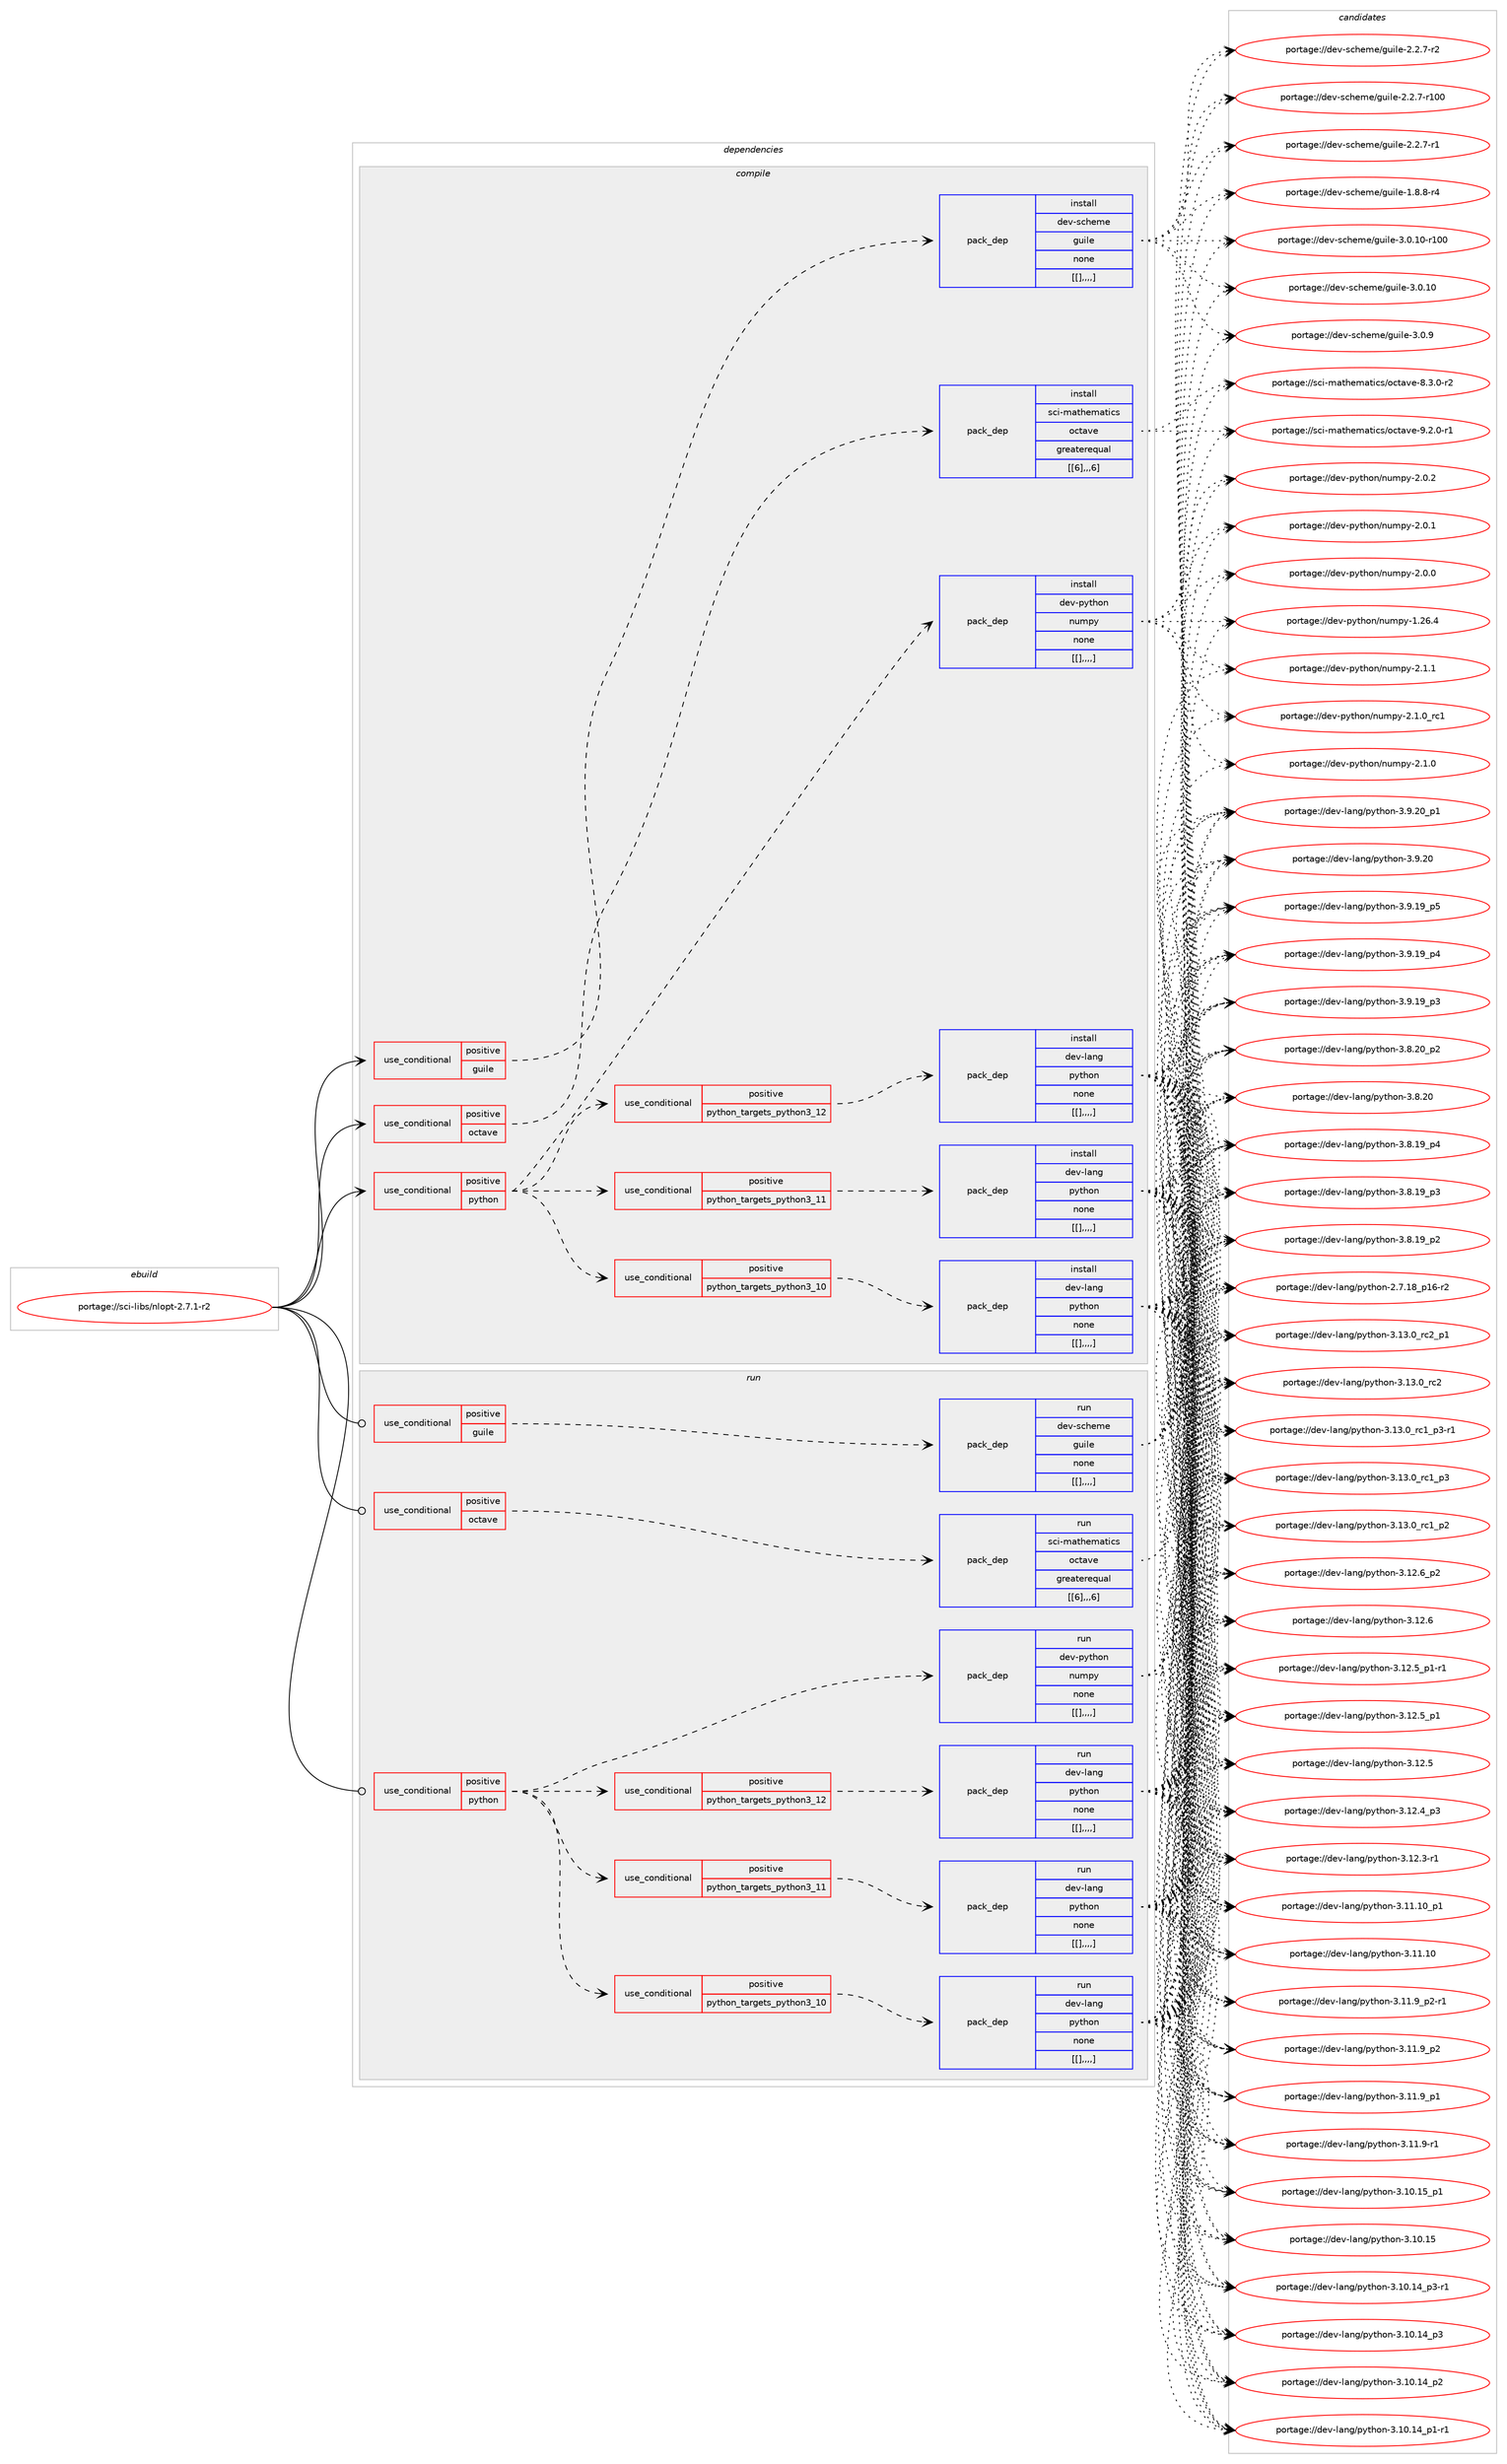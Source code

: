 digraph prolog {

# *************
# Graph options
# *************

newrank=true;
concentrate=true;
compound=true;
graph [rankdir=LR,fontname=Helvetica,fontsize=10,ranksep=1.5];#, ranksep=2.5, nodesep=0.2];
edge  [arrowhead=vee];
node  [fontname=Helvetica,fontsize=10];

# **********
# The ebuild
# **********

subgraph cluster_leftcol {
color=gray;
label=<<i>ebuild</i>>;
id [label="portage://sci-libs/nlopt-2.7.1-r2", color=red, width=4, href="../sci-libs/nlopt-2.7.1-r2.svg"];
}

# ****************
# The dependencies
# ****************

subgraph cluster_midcol {
color=gray;
label=<<i>dependencies</i>>;
subgraph cluster_compile {
fillcolor="#eeeeee";
style=filled;
label=<<i>compile</i>>;
subgraph cond110637 {
dependency413848 [label=<<TABLE BORDER="0" CELLBORDER="1" CELLSPACING="0" CELLPADDING="4"><TR><TD ROWSPAN="3" CELLPADDING="10">use_conditional</TD></TR><TR><TD>positive</TD></TR><TR><TD>guile</TD></TR></TABLE>>, shape=none, color=red];
subgraph pack300318 {
dependency413849 [label=<<TABLE BORDER="0" CELLBORDER="1" CELLSPACING="0" CELLPADDING="4" WIDTH="220"><TR><TD ROWSPAN="6" CELLPADDING="30">pack_dep</TD></TR><TR><TD WIDTH="110">install</TD></TR><TR><TD>dev-scheme</TD></TR><TR><TD>guile</TD></TR><TR><TD>none</TD></TR><TR><TD>[[],,,,]</TD></TR></TABLE>>, shape=none, color=blue];
}
dependency413848:e -> dependency413849:w [weight=20,style="dashed",arrowhead="vee"];
}
id:e -> dependency413848:w [weight=20,style="solid",arrowhead="vee"];
subgraph cond110638 {
dependency413850 [label=<<TABLE BORDER="0" CELLBORDER="1" CELLSPACING="0" CELLPADDING="4"><TR><TD ROWSPAN="3" CELLPADDING="10">use_conditional</TD></TR><TR><TD>positive</TD></TR><TR><TD>octave</TD></TR></TABLE>>, shape=none, color=red];
subgraph pack300319 {
dependency413851 [label=<<TABLE BORDER="0" CELLBORDER="1" CELLSPACING="0" CELLPADDING="4" WIDTH="220"><TR><TD ROWSPAN="6" CELLPADDING="30">pack_dep</TD></TR><TR><TD WIDTH="110">install</TD></TR><TR><TD>sci-mathematics</TD></TR><TR><TD>octave</TD></TR><TR><TD>greaterequal</TD></TR><TR><TD>[[6],,,6]</TD></TR></TABLE>>, shape=none, color=blue];
}
dependency413850:e -> dependency413851:w [weight=20,style="dashed",arrowhead="vee"];
}
id:e -> dependency413850:w [weight=20,style="solid",arrowhead="vee"];
subgraph cond110639 {
dependency413852 [label=<<TABLE BORDER="0" CELLBORDER="1" CELLSPACING="0" CELLPADDING="4"><TR><TD ROWSPAN="3" CELLPADDING="10">use_conditional</TD></TR><TR><TD>positive</TD></TR><TR><TD>python</TD></TR></TABLE>>, shape=none, color=red];
subgraph cond110640 {
dependency413853 [label=<<TABLE BORDER="0" CELLBORDER="1" CELLSPACING="0" CELLPADDING="4"><TR><TD ROWSPAN="3" CELLPADDING="10">use_conditional</TD></TR><TR><TD>positive</TD></TR><TR><TD>python_targets_python3_10</TD></TR></TABLE>>, shape=none, color=red];
subgraph pack300320 {
dependency413854 [label=<<TABLE BORDER="0" CELLBORDER="1" CELLSPACING="0" CELLPADDING="4" WIDTH="220"><TR><TD ROWSPAN="6" CELLPADDING="30">pack_dep</TD></TR><TR><TD WIDTH="110">install</TD></TR><TR><TD>dev-lang</TD></TR><TR><TD>python</TD></TR><TR><TD>none</TD></TR><TR><TD>[[],,,,]</TD></TR></TABLE>>, shape=none, color=blue];
}
dependency413853:e -> dependency413854:w [weight=20,style="dashed",arrowhead="vee"];
}
dependency413852:e -> dependency413853:w [weight=20,style="dashed",arrowhead="vee"];
subgraph cond110641 {
dependency413855 [label=<<TABLE BORDER="0" CELLBORDER="1" CELLSPACING="0" CELLPADDING="4"><TR><TD ROWSPAN="3" CELLPADDING="10">use_conditional</TD></TR><TR><TD>positive</TD></TR><TR><TD>python_targets_python3_11</TD></TR></TABLE>>, shape=none, color=red];
subgraph pack300321 {
dependency413856 [label=<<TABLE BORDER="0" CELLBORDER="1" CELLSPACING="0" CELLPADDING="4" WIDTH="220"><TR><TD ROWSPAN="6" CELLPADDING="30">pack_dep</TD></TR><TR><TD WIDTH="110">install</TD></TR><TR><TD>dev-lang</TD></TR><TR><TD>python</TD></TR><TR><TD>none</TD></TR><TR><TD>[[],,,,]</TD></TR></TABLE>>, shape=none, color=blue];
}
dependency413855:e -> dependency413856:w [weight=20,style="dashed",arrowhead="vee"];
}
dependency413852:e -> dependency413855:w [weight=20,style="dashed",arrowhead="vee"];
subgraph cond110642 {
dependency413857 [label=<<TABLE BORDER="0" CELLBORDER="1" CELLSPACING="0" CELLPADDING="4"><TR><TD ROWSPAN="3" CELLPADDING="10">use_conditional</TD></TR><TR><TD>positive</TD></TR><TR><TD>python_targets_python3_12</TD></TR></TABLE>>, shape=none, color=red];
subgraph pack300322 {
dependency413858 [label=<<TABLE BORDER="0" CELLBORDER="1" CELLSPACING="0" CELLPADDING="4" WIDTH="220"><TR><TD ROWSPAN="6" CELLPADDING="30">pack_dep</TD></TR><TR><TD WIDTH="110">install</TD></TR><TR><TD>dev-lang</TD></TR><TR><TD>python</TD></TR><TR><TD>none</TD></TR><TR><TD>[[],,,,]</TD></TR></TABLE>>, shape=none, color=blue];
}
dependency413857:e -> dependency413858:w [weight=20,style="dashed",arrowhead="vee"];
}
dependency413852:e -> dependency413857:w [weight=20,style="dashed",arrowhead="vee"];
subgraph pack300323 {
dependency413859 [label=<<TABLE BORDER="0" CELLBORDER="1" CELLSPACING="0" CELLPADDING="4" WIDTH="220"><TR><TD ROWSPAN="6" CELLPADDING="30">pack_dep</TD></TR><TR><TD WIDTH="110">install</TD></TR><TR><TD>dev-python</TD></TR><TR><TD>numpy</TD></TR><TR><TD>none</TD></TR><TR><TD>[[],,,,]</TD></TR></TABLE>>, shape=none, color=blue];
}
dependency413852:e -> dependency413859:w [weight=20,style="dashed",arrowhead="vee"];
}
id:e -> dependency413852:w [weight=20,style="solid",arrowhead="vee"];
}
subgraph cluster_compileandrun {
fillcolor="#eeeeee";
style=filled;
label=<<i>compile and run</i>>;
}
subgraph cluster_run {
fillcolor="#eeeeee";
style=filled;
label=<<i>run</i>>;
subgraph cond110643 {
dependency413860 [label=<<TABLE BORDER="0" CELLBORDER="1" CELLSPACING="0" CELLPADDING="4"><TR><TD ROWSPAN="3" CELLPADDING="10">use_conditional</TD></TR><TR><TD>positive</TD></TR><TR><TD>guile</TD></TR></TABLE>>, shape=none, color=red];
subgraph pack300324 {
dependency413861 [label=<<TABLE BORDER="0" CELLBORDER="1" CELLSPACING="0" CELLPADDING="4" WIDTH="220"><TR><TD ROWSPAN="6" CELLPADDING="30">pack_dep</TD></TR><TR><TD WIDTH="110">run</TD></TR><TR><TD>dev-scheme</TD></TR><TR><TD>guile</TD></TR><TR><TD>none</TD></TR><TR><TD>[[],,,,]</TD></TR></TABLE>>, shape=none, color=blue];
}
dependency413860:e -> dependency413861:w [weight=20,style="dashed",arrowhead="vee"];
}
id:e -> dependency413860:w [weight=20,style="solid",arrowhead="odot"];
subgraph cond110644 {
dependency413862 [label=<<TABLE BORDER="0" CELLBORDER="1" CELLSPACING="0" CELLPADDING="4"><TR><TD ROWSPAN="3" CELLPADDING="10">use_conditional</TD></TR><TR><TD>positive</TD></TR><TR><TD>octave</TD></TR></TABLE>>, shape=none, color=red];
subgraph pack300325 {
dependency413863 [label=<<TABLE BORDER="0" CELLBORDER="1" CELLSPACING="0" CELLPADDING="4" WIDTH="220"><TR><TD ROWSPAN="6" CELLPADDING="30">pack_dep</TD></TR><TR><TD WIDTH="110">run</TD></TR><TR><TD>sci-mathematics</TD></TR><TR><TD>octave</TD></TR><TR><TD>greaterequal</TD></TR><TR><TD>[[6],,,6]</TD></TR></TABLE>>, shape=none, color=blue];
}
dependency413862:e -> dependency413863:w [weight=20,style="dashed",arrowhead="vee"];
}
id:e -> dependency413862:w [weight=20,style="solid",arrowhead="odot"];
subgraph cond110645 {
dependency413864 [label=<<TABLE BORDER="0" CELLBORDER="1" CELLSPACING="0" CELLPADDING="4"><TR><TD ROWSPAN="3" CELLPADDING="10">use_conditional</TD></TR><TR><TD>positive</TD></TR><TR><TD>python</TD></TR></TABLE>>, shape=none, color=red];
subgraph cond110646 {
dependency413865 [label=<<TABLE BORDER="0" CELLBORDER="1" CELLSPACING="0" CELLPADDING="4"><TR><TD ROWSPAN="3" CELLPADDING="10">use_conditional</TD></TR><TR><TD>positive</TD></TR><TR><TD>python_targets_python3_10</TD></TR></TABLE>>, shape=none, color=red];
subgraph pack300326 {
dependency413866 [label=<<TABLE BORDER="0" CELLBORDER="1" CELLSPACING="0" CELLPADDING="4" WIDTH="220"><TR><TD ROWSPAN="6" CELLPADDING="30">pack_dep</TD></TR><TR><TD WIDTH="110">run</TD></TR><TR><TD>dev-lang</TD></TR><TR><TD>python</TD></TR><TR><TD>none</TD></TR><TR><TD>[[],,,,]</TD></TR></TABLE>>, shape=none, color=blue];
}
dependency413865:e -> dependency413866:w [weight=20,style="dashed",arrowhead="vee"];
}
dependency413864:e -> dependency413865:w [weight=20,style="dashed",arrowhead="vee"];
subgraph cond110647 {
dependency413867 [label=<<TABLE BORDER="0" CELLBORDER="1" CELLSPACING="0" CELLPADDING="4"><TR><TD ROWSPAN="3" CELLPADDING="10">use_conditional</TD></TR><TR><TD>positive</TD></TR><TR><TD>python_targets_python3_11</TD></TR></TABLE>>, shape=none, color=red];
subgraph pack300327 {
dependency413868 [label=<<TABLE BORDER="0" CELLBORDER="1" CELLSPACING="0" CELLPADDING="4" WIDTH="220"><TR><TD ROWSPAN="6" CELLPADDING="30">pack_dep</TD></TR><TR><TD WIDTH="110">run</TD></TR><TR><TD>dev-lang</TD></TR><TR><TD>python</TD></TR><TR><TD>none</TD></TR><TR><TD>[[],,,,]</TD></TR></TABLE>>, shape=none, color=blue];
}
dependency413867:e -> dependency413868:w [weight=20,style="dashed",arrowhead="vee"];
}
dependency413864:e -> dependency413867:w [weight=20,style="dashed",arrowhead="vee"];
subgraph cond110648 {
dependency413869 [label=<<TABLE BORDER="0" CELLBORDER="1" CELLSPACING="0" CELLPADDING="4"><TR><TD ROWSPAN="3" CELLPADDING="10">use_conditional</TD></TR><TR><TD>positive</TD></TR><TR><TD>python_targets_python3_12</TD></TR></TABLE>>, shape=none, color=red];
subgraph pack300328 {
dependency413870 [label=<<TABLE BORDER="0" CELLBORDER="1" CELLSPACING="0" CELLPADDING="4" WIDTH="220"><TR><TD ROWSPAN="6" CELLPADDING="30">pack_dep</TD></TR><TR><TD WIDTH="110">run</TD></TR><TR><TD>dev-lang</TD></TR><TR><TD>python</TD></TR><TR><TD>none</TD></TR><TR><TD>[[],,,,]</TD></TR></TABLE>>, shape=none, color=blue];
}
dependency413869:e -> dependency413870:w [weight=20,style="dashed",arrowhead="vee"];
}
dependency413864:e -> dependency413869:w [weight=20,style="dashed",arrowhead="vee"];
subgraph pack300329 {
dependency413871 [label=<<TABLE BORDER="0" CELLBORDER="1" CELLSPACING="0" CELLPADDING="4" WIDTH="220"><TR><TD ROWSPAN="6" CELLPADDING="30">pack_dep</TD></TR><TR><TD WIDTH="110">run</TD></TR><TR><TD>dev-python</TD></TR><TR><TD>numpy</TD></TR><TR><TD>none</TD></TR><TR><TD>[[],,,,]</TD></TR></TABLE>>, shape=none, color=blue];
}
dependency413864:e -> dependency413871:w [weight=20,style="dashed",arrowhead="vee"];
}
id:e -> dependency413864:w [weight=20,style="solid",arrowhead="odot"];
}
}

# **************
# The candidates
# **************

subgraph cluster_choices {
rank=same;
color=gray;
label=<<i>candidates</i>>;

subgraph choice300318 {
color=black;
nodesep=1;
choice1001011184511599104101109101471031171051081014551464846494845114494848 [label="portage://dev-scheme/guile-3.0.10-r100", color=red, width=4,href="../dev-scheme/guile-3.0.10-r100.svg"];
choice10010111845115991041011091014710311710510810145514648464948 [label="portage://dev-scheme/guile-3.0.10", color=red, width=4,href="../dev-scheme/guile-3.0.10.svg"];
choice100101118451159910410110910147103117105108101455146484657 [label="portage://dev-scheme/guile-3.0.9", color=red, width=4,href="../dev-scheme/guile-3.0.9.svg"];
choice1001011184511599104101109101471031171051081014550465046554511450 [label="portage://dev-scheme/guile-2.2.7-r2", color=red, width=4,href="../dev-scheme/guile-2.2.7-r2.svg"];
choice10010111845115991041011091014710311710510810145504650465545114494848 [label="portage://dev-scheme/guile-2.2.7-r100", color=red, width=4,href="../dev-scheme/guile-2.2.7-r100.svg"];
choice1001011184511599104101109101471031171051081014550465046554511449 [label="portage://dev-scheme/guile-2.2.7-r1", color=red, width=4,href="../dev-scheme/guile-2.2.7-r1.svg"];
choice1001011184511599104101109101471031171051081014549465646564511452 [label="portage://dev-scheme/guile-1.8.8-r4", color=red, width=4,href="../dev-scheme/guile-1.8.8-r4.svg"];
dependency413849:e -> choice1001011184511599104101109101471031171051081014551464846494845114494848:w [style=dotted,weight="100"];
dependency413849:e -> choice10010111845115991041011091014710311710510810145514648464948:w [style=dotted,weight="100"];
dependency413849:e -> choice100101118451159910410110910147103117105108101455146484657:w [style=dotted,weight="100"];
dependency413849:e -> choice1001011184511599104101109101471031171051081014550465046554511450:w [style=dotted,weight="100"];
dependency413849:e -> choice10010111845115991041011091014710311710510810145504650465545114494848:w [style=dotted,weight="100"];
dependency413849:e -> choice1001011184511599104101109101471031171051081014550465046554511449:w [style=dotted,weight="100"];
dependency413849:e -> choice1001011184511599104101109101471031171051081014549465646564511452:w [style=dotted,weight="100"];
}
subgraph choice300319 {
color=black;
nodesep=1;
choice11599105451099711610410110997116105991154711199116971181014557465046484511449 [label="portage://sci-mathematics/octave-9.2.0-r1", color=red, width=4,href="../sci-mathematics/octave-9.2.0-r1.svg"];
choice11599105451099711610410110997116105991154711199116971181014556465146484511450 [label="portage://sci-mathematics/octave-8.3.0-r2", color=red, width=4,href="../sci-mathematics/octave-8.3.0-r2.svg"];
dependency413851:e -> choice11599105451099711610410110997116105991154711199116971181014557465046484511449:w [style=dotted,weight="100"];
dependency413851:e -> choice11599105451099711610410110997116105991154711199116971181014556465146484511450:w [style=dotted,weight="100"];
}
subgraph choice300320 {
color=black;
nodesep=1;
choice100101118451089711010347112121116104111110455146495146489511499509511249 [label="portage://dev-lang/python-3.13.0_rc2_p1", color=red, width=4,href="../dev-lang/python-3.13.0_rc2_p1.svg"];
choice10010111845108971101034711212111610411111045514649514648951149950 [label="portage://dev-lang/python-3.13.0_rc2", color=red, width=4,href="../dev-lang/python-3.13.0_rc2.svg"];
choice1001011184510897110103471121211161041111104551464951464895114994995112514511449 [label="portage://dev-lang/python-3.13.0_rc1_p3-r1", color=red, width=4,href="../dev-lang/python-3.13.0_rc1_p3-r1.svg"];
choice100101118451089711010347112121116104111110455146495146489511499499511251 [label="portage://dev-lang/python-3.13.0_rc1_p3", color=red, width=4,href="../dev-lang/python-3.13.0_rc1_p3.svg"];
choice100101118451089711010347112121116104111110455146495146489511499499511250 [label="portage://dev-lang/python-3.13.0_rc1_p2", color=red, width=4,href="../dev-lang/python-3.13.0_rc1_p2.svg"];
choice100101118451089711010347112121116104111110455146495046549511250 [label="portage://dev-lang/python-3.12.6_p2", color=red, width=4,href="../dev-lang/python-3.12.6_p2.svg"];
choice10010111845108971101034711212111610411111045514649504654 [label="portage://dev-lang/python-3.12.6", color=red, width=4,href="../dev-lang/python-3.12.6.svg"];
choice1001011184510897110103471121211161041111104551464950465395112494511449 [label="portage://dev-lang/python-3.12.5_p1-r1", color=red, width=4,href="../dev-lang/python-3.12.5_p1-r1.svg"];
choice100101118451089711010347112121116104111110455146495046539511249 [label="portage://dev-lang/python-3.12.5_p1", color=red, width=4,href="../dev-lang/python-3.12.5_p1.svg"];
choice10010111845108971101034711212111610411111045514649504653 [label="portage://dev-lang/python-3.12.5", color=red, width=4,href="../dev-lang/python-3.12.5.svg"];
choice100101118451089711010347112121116104111110455146495046529511251 [label="portage://dev-lang/python-3.12.4_p3", color=red, width=4,href="../dev-lang/python-3.12.4_p3.svg"];
choice100101118451089711010347112121116104111110455146495046514511449 [label="portage://dev-lang/python-3.12.3-r1", color=red, width=4,href="../dev-lang/python-3.12.3-r1.svg"];
choice10010111845108971101034711212111610411111045514649494649489511249 [label="portage://dev-lang/python-3.11.10_p1", color=red, width=4,href="../dev-lang/python-3.11.10_p1.svg"];
choice1001011184510897110103471121211161041111104551464949464948 [label="portage://dev-lang/python-3.11.10", color=red, width=4,href="../dev-lang/python-3.11.10.svg"];
choice1001011184510897110103471121211161041111104551464949465795112504511449 [label="portage://dev-lang/python-3.11.9_p2-r1", color=red, width=4,href="../dev-lang/python-3.11.9_p2-r1.svg"];
choice100101118451089711010347112121116104111110455146494946579511250 [label="portage://dev-lang/python-3.11.9_p2", color=red, width=4,href="../dev-lang/python-3.11.9_p2.svg"];
choice100101118451089711010347112121116104111110455146494946579511249 [label="portage://dev-lang/python-3.11.9_p1", color=red, width=4,href="../dev-lang/python-3.11.9_p1.svg"];
choice100101118451089711010347112121116104111110455146494946574511449 [label="portage://dev-lang/python-3.11.9-r1", color=red, width=4,href="../dev-lang/python-3.11.9-r1.svg"];
choice10010111845108971101034711212111610411111045514649484649539511249 [label="portage://dev-lang/python-3.10.15_p1", color=red, width=4,href="../dev-lang/python-3.10.15_p1.svg"];
choice1001011184510897110103471121211161041111104551464948464953 [label="portage://dev-lang/python-3.10.15", color=red, width=4,href="../dev-lang/python-3.10.15.svg"];
choice100101118451089711010347112121116104111110455146494846495295112514511449 [label="portage://dev-lang/python-3.10.14_p3-r1", color=red, width=4,href="../dev-lang/python-3.10.14_p3-r1.svg"];
choice10010111845108971101034711212111610411111045514649484649529511251 [label="portage://dev-lang/python-3.10.14_p3", color=red, width=4,href="../dev-lang/python-3.10.14_p3.svg"];
choice10010111845108971101034711212111610411111045514649484649529511250 [label="portage://dev-lang/python-3.10.14_p2", color=red, width=4,href="../dev-lang/python-3.10.14_p2.svg"];
choice100101118451089711010347112121116104111110455146494846495295112494511449 [label="portage://dev-lang/python-3.10.14_p1-r1", color=red, width=4,href="../dev-lang/python-3.10.14_p1-r1.svg"];
choice100101118451089711010347112121116104111110455146574650489511249 [label="portage://dev-lang/python-3.9.20_p1", color=red, width=4,href="../dev-lang/python-3.9.20_p1.svg"];
choice10010111845108971101034711212111610411111045514657465048 [label="portage://dev-lang/python-3.9.20", color=red, width=4,href="../dev-lang/python-3.9.20.svg"];
choice100101118451089711010347112121116104111110455146574649579511253 [label="portage://dev-lang/python-3.9.19_p5", color=red, width=4,href="../dev-lang/python-3.9.19_p5.svg"];
choice100101118451089711010347112121116104111110455146574649579511252 [label="portage://dev-lang/python-3.9.19_p4", color=red, width=4,href="../dev-lang/python-3.9.19_p4.svg"];
choice100101118451089711010347112121116104111110455146574649579511251 [label="portage://dev-lang/python-3.9.19_p3", color=red, width=4,href="../dev-lang/python-3.9.19_p3.svg"];
choice100101118451089711010347112121116104111110455146564650489511250 [label="portage://dev-lang/python-3.8.20_p2", color=red, width=4,href="../dev-lang/python-3.8.20_p2.svg"];
choice10010111845108971101034711212111610411111045514656465048 [label="portage://dev-lang/python-3.8.20", color=red, width=4,href="../dev-lang/python-3.8.20.svg"];
choice100101118451089711010347112121116104111110455146564649579511252 [label="portage://dev-lang/python-3.8.19_p4", color=red, width=4,href="../dev-lang/python-3.8.19_p4.svg"];
choice100101118451089711010347112121116104111110455146564649579511251 [label="portage://dev-lang/python-3.8.19_p3", color=red, width=4,href="../dev-lang/python-3.8.19_p3.svg"];
choice100101118451089711010347112121116104111110455146564649579511250 [label="portage://dev-lang/python-3.8.19_p2", color=red, width=4,href="../dev-lang/python-3.8.19_p2.svg"];
choice100101118451089711010347112121116104111110455046554649569511249544511450 [label="portage://dev-lang/python-2.7.18_p16-r2", color=red, width=4,href="../dev-lang/python-2.7.18_p16-r2.svg"];
dependency413854:e -> choice100101118451089711010347112121116104111110455146495146489511499509511249:w [style=dotted,weight="100"];
dependency413854:e -> choice10010111845108971101034711212111610411111045514649514648951149950:w [style=dotted,weight="100"];
dependency413854:e -> choice1001011184510897110103471121211161041111104551464951464895114994995112514511449:w [style=dotted,weight="100"];
dependency413854:e -> choice100101118451089711010347112121116104111110455146495146489511499499511251:w [style=dotted,weight="100"];
dependency413854:e -> choice100101118451089711010347112121116104111110455146495146489511499499511250:w [style=dotted,weight="100"];
dependency413854:e -> choice100101118451089711010347112121116104111110455146495046549511250:w [style=dotted,weight="100"];
dependency413854:e -> choice10010111845108971101034711212111610411111045514649504654:w [style=dotted,weight="100"];
dependency413854:e -> choice1001011184510897110103471121211161041111104551464950465395112494511449:w [style=dotted,weight="100"];
dependency413854:e -> choice100101118451089711010347112121116104111110455146495046539511249:w [style=dotted,weight="100"];
dependency413854:e -> choice10010111845108971101034711212111610411111045514649504653:w [style=dotted,weight="100"];
dependency413854:e -> choice100101118451089711010347112121116104111110455146495046529511251:w [style=dotted,weight="100"];
dependency413854:e -> choice100101118451089711010347112121116104111110455146495046514511449:w [style=dotted,weight="100"];
dependency413854:e -> choice10010111845108971101034711212111610411111045514649494649489511249:w [style=dotted,weight="100"];
dependency413854:e -> choice1001011184510897110103471121211161041111104551464949464948:w [style=dotted,weight="100"];
dependency413854:e -> choice1001011184510897110103471121211161041111104551464949465795112504511449:w [style=dotted,weight="100"];
dependency413854:e -> choice100101118451089711010347112121116104111110455146494946579511250:w [style=dotted,weight="100"];
dependency413854:e -> choice100101118451089711010347112121116104111110455146494946579511249:w [style=dotted,weight="100"];
dependency413854:e -> choice100101118451089711010347112121116104111110455146494946574511449:w [style=dotted,weight="100"];
dependency413854:e -> choice10010111845108971101034711212111610411111045514649484649539511249:w [style=dotted,weight="100"];
dependency413854:e -> choice1001011184510897110103471121211161041111104551464948464953:w [style=dotted,weight="100"];
dependency413854:e -> choice100101118451089711010347112121116104111110455146494846495295112514511449:w [style=dotted,weight="100"];
dependency413854:e -> choice10010111845108971101034711212111610411111045514649484649529511251:w [style=dotted,weight="100"];
dependency413854:e -> choice10010111845108971101034711212111610411111045514649484649529511250:w [style=dotted,weight="100"];
dependency413854:e -> choice100101118451089711010347112121116104111110455146494846495295112494511449:w [style=dotted,weight="100"];
dependency413854:e -> choice100101118451089711010347112121116104111110455146574650489511249:w [style=dotted,weight="100"];
dependency413854:e -> choice10010111845108971101034711212111610411111045514657465048:w [style=dotted,weight="100"];
dependency413854:e -> choice100101118451089711010347112121116104111110455146574649579511253:w [style=dotted,weight="100"];
dependency413854:e -> choice100101118451089711010347112121116104111110455146574649579511252:w [style=dotted,weight="100"];
dependency413854:e -> choice100101118451089711010347112121116104111110455146574649579511251:w [style=dotted,weight="100"];
dependency413854:e -> choice100101118451089711010347112121116104111110455146564650489511250:w [style=dotted,weight="100"];
dependency413854:e -> choice10010111845108971101034711212111610411111045514656465048:w [style=dotted,weight="100"];
dependency413854:e -> choice100101118451089711010347112121116104111110455146564649579511252:w [style=dotted,weight="100"];
dependency413854:e -> choice100101118451089711010347112121116104111110455146564649579511251:w [style=dotted,weight="100"];
dependency413854:e -> choice100101118451089711010347112121116104111110455146564649579511250:w [style=dotted,weight="100"];
dependency413854:e -> choice100101118451089711010347112121116104111110455046554649569511249544511450:w [style=dotted,weight="100"];
}
subgraph choice300321 {
color=black;
nodesep=1;
choice100101118451089711010347112121116104111110455146495146489511499509511249 [label="portage://dev-lang/python-3.13.0_rc2_p1", color=red, width=4,href="../dev-lang/python-3.13.0_rc2_p1.svg"];
choice10010111845108971101034711212111610411111045514649514648951149950 [label="portage://dev-lang/python-3.13.0_rc2", color=red, width=4,href="../dev-lang/python-3.13.0_rc2.svg"];
choice1001011184510897110103471121211161041111104551464951464895114994995112514511449 [label="portage://dev-lang/python-3.13.0_rc1_p3-r1", color=red, width=4,href="../dev-lang/python-3.13.0_rc1_p3-r1.svg"];
choice100101118451089711010347112121116104111110455146495146489511499499511251 [label="portage://dev-lang/python-3.13.0_rc1_p3", color=red, width=4,href="../dev-lang/python-3.13.0_rc1_p3.svg"];
choice100101118451089711010347112121116104111110455146495146489511499499511250 [label="portage://dev-lang/python-3.13.0_rc1_p2", color=red, width=4,href="../dev-lang/python-3.13.0_rc1_p2.svg"];
choice100101118451089711010347112121116104111110455146495046549511250 [label="portage://dev-lang/python-3.12.6_p2", color=red, width=4,href="../dev-lang/python-3.12.6_p2.svg"];
choice10010111845108971101034711212111610411111045514649504654 [label="portage://dev-lang/python-3.12.6", color=red, width=4,href="../dev-lang/python-3.12.6.svg"];
choice1001011184510897110103471121211161041111104551464950465395112494511449 [label="portage://dev-lang/python-3.12.5_p1-r1", color=red, width=4,href="../dev-lang/python-3.12.5_p1-r1.svg"];
choice100101118451089711010347112121116104111110455146495046539511249 [label="portage://dev-lang/python-3.12.5_p1", color=red, width=4,href="../dev-lang/python-3.12.5_p1.svg"];
choice10010111845108971101034711212111610411111045514649504653 [label="portage://dev-lang/python-3.12.5", color=red, width=4,href="../dev-lang/python-3.12.5.svg"];
choice100101118451089711010347112121116104111110455146495046529511251 [label="portage://dev-lang/python-3.12.4_p3", color=red, width=4,href="../dev-lang/python-3.12.4_p3.svg"];
choice100101118451089711010347112121116104111110455146495046514511449 [label="portage://dev-lang/python-3.12.3-r1", color=red, width=4,href="../dev-lang/python-3.12.3-r1.svg"];
choice10010111845108971101034711212111610411111045514649494649489511249 [label="portage://dev-lang/python-3.11.10_p1", color=red, width=4,href="../dev-lang/python-3.11.10_p1.svg"];
choice1001011184510897110103471121211161041111104551464949464948 [label="portage://dev-lang/python-3.11.10", color=red, width=4,href="../dev-lang/python-3.11.10.svg"];
choice1001011184510897110103471121211161041111104551464949465795112504511449 [label="portage://dev-lang/python-3.11.9_p2-r1", color=red, width=4,href="../dev-lang/python-3.11.9_p2-r1.svg"];
choice100101118451089711010347112121116104111110455146494946579511250 [label="portage://dev-lang/python-3.11.9_p2", color=red, width=4,href="../dev-lang/python-3.11.9_p2.svg"];
choice100101118451089711010347112121116104111110455146494946579511249 [label="portage://dev-lang/python-3.11.9_p1", color=red, width=4,href="../dev-lang/python-3.11.9_p1.svg"];
choice100101118451089711010347112121116104111110455146494946574511449 [label="portage://dev-lang/python-3.11.9-r1", color=red, width=4,href="../dev-lang/python-3.11.9-r1.svg"];
choice10010111845108971101034711212111610411111045514649484649539511249 [label="portage://dev-lang/python-3.10.15_p1", color=red, width=4,href="../dev-lang/python-3.10.15_p1.svg"];
choice1001011184510897110103471121211161041111104551464948464953 [label="portage://dev-lang/python-3.10.15", color=red, width=4,href="../dev-lang/python-3.10.15.svg"];
choice100101118451089711010347112121116104111110455146494846495295112514511449 [label="portage://dev-lang/python-3.10.14_p3-r1", color=red, width=4,href="../dev-lang/python-3.10.14_p3-r1.svg"];
choice10010111845108971101034711212111610411111045514649484649529511251 [label="portage://dev-lang/python-3.10.14_p3", color=red, width=4,href="../dev-lang/python-3.10.14_p3.svg"];
choice10010111845108971101034711212111610411111045514649484649529511250 [label="portage://dev-lang/python-3.10.14_p2", color=red, width=4,href="../dev-lang/python-3.10.14_p2.svg"];
choice100101118451089711010347112121116104111110455146494846495295112494511449 [label="portage://dev-lang/python-3.10.14_p1-r1", color=red, width=4,href="../dev-lang/python-3.10.14_p1-r1.svg"];
choice100101118451089711010347112121116104111110455146574650489511249 [label="portage://dev-lang/python-3.9.20_p1", color=red, width=4,href="../dev-lang/python-3.9.20_p1.svg"];
choice10010111845108971101034711212111610411111045514657465048 [label="portage://dev-lang/python-3.9.20", color=red, width=4,href="../dev-lang/python-3.9.20.svg"];
choice100101118451089711010347112121116104111110455146574649579511253 [label="portage://dev-lang/python-3.9.19_p5", color=red, width=4,href="../dev-lang/python-3.9.19_p5.svg"];
choice100101118451089711010347112121116104111110455146574649579511252 [label="portage://dev-lang/python-3.9.19_p4", color=red, width=4,href="../dev-lang/python-3.9.19_p4.svg"];
choice100101118451089711010347112121116104111110455146574649579511251 [label="portage://dev-lang/python-3.9.19_p3", color=red, width=4,href="../dev-lang/python-3.9.19_p3.svg"];
choice100101118451089711010347112121116104111110455146564650489511250 [label="portage://dev-lang/python-3.8.20_p2", color=red, width=4,href="../dev-lang/python-3.8.20_p2.svg"];
choice10010111845108971101034711212111610411111045514656465048 [label="portage://dev-lang/python-3.8.20", color=red, width=4,href="../dev-lang/python-3.8.20.svg"];
choice100101118451089711010347112121116104111110455146564649579511252 [label="portage://dev-lang/python-3.8.19_p4", color=red, width=4,href="../dev-lang/python-3.8.19_p4.svg"];
choice100101118451089711010347112121116104111110455146564649579511251 [label="portage://dev-lang/python-3.8.19_p3", color=red, width=4,href="../dev-lang/python-3.8.19_p3.svg"];
choice100101118451089711010347112121116104111110455146564649579511250 [label="portage://dev-lang/python-3.8.19_p2", color=red, width=4,href="../dev-lang/python-3.8.19_p2.svg"];
choice100101118451089711010347112121116104111110455046554649569511249544511450 [label="portage://dev-lang/python-2.7.18_p16-r2", color=red, width=4,href="../dev-lang/python-2.7.18_p16-r2.svg"];
dependency413856:e -> choice100101118451089711010347112121116104111110455146495146489511499509511249:w [style=dotted,weight="100"];
dependency413856:e -> choice10010111845108971101034711212111610411111045514649514648951149950:w [style=dotted,weight="100"];
dependency413856:e -> choice1001011184510897110103471121211161041111104551464951464895114994995112514511449:w [style=dotted,weight="100"];
dependency413856:e -> choice100101118451089711010347112121116104111110455146495146489511499499511251:w [style=dotted,weight="100"];
dependency413856:e -> choice100101118451089711010347112121116104111110455146495146489511499499511250:w [style=dotted,weight="100"];
dependency413856:e -> choice100101118451089711010347112121116104111110455146495046549511250:w [style=dotted,weight="100"];
dependency413856:e -> choice10010111845108971101034711212111610411111045514649504654:w [style=dotted,weight="100"];
dependency413856:e -> choice1001011184510897110103471121211161041111104551464950465395112494511449:w [style=dotted,weight="100"];
dependency413856:e -> choice100101118451089711010347112121116104111110455146495046539511249:w [style=dotted,weight="100"];
dependency413856:e -> choice10010111845108971101034711212111610411111045514649504653:w [style=dotted,weight="100"];
dependency413856:e -> choice100101118451089711010347112121116104111110455146495046529511251:w [style=dotted,weight="100"];
dependency413856:e -> choice100101118451089711010347112121116104111110455146495046514511449:w [style=dotted,weight="100"];
dependency413856:e -> choice10010111845108971101034711212111610411111045514649494649489511249:w [style=dotted,weight="100"];
dependency413856:e -> choice1001011184510897110103471121211161041111104551464949464948:w [style=dotted,weight="100"];
dependency413856:e -> choice1001011184510897110103471121211161041111104551464949465795112504511449:w [style=dotted,weight="100"];
dependency413856:e -> choice100101118451089711010347112121116104111110455146494946579511250:w [style=dotted,weight="100"];
dependency413856:e -> choice100101118451089711010347112121116104111110455146494946579511249:w [style=dotted,weight="100"];
dependency413856:e -> choice100101118451089711010347112121116104111110455146494946574511449:w [style=dotted,weight="100"];
dependency413856:e -> choice10010111845108971101034711212111610411111045514649484649539511249:w [style=dotted,weight="100"];
dependency413856:e -> choice1001011184510897110103471121211161041111104551464948464953:w [style=dotted,weight="100"];
dependency413856:e -> choice100101118451089711010347112121116104111110455146494846495295112514511449:w [style=dotted,weight="100"];
dependency413856:e -> choice10010111845108971101034711212111610411111045514649484649529511251:w [style=dotted,weight="100"];
dependency413856:e -> choice10010111845108971101034711212111610411111045514649484649529511250:w [style=dotted,weight="100"];
dependency413856:e -> choice100101118451089711010347112121116104111110455146494846495295112494511449:w [style=dotted,weight="100"];
dependency413856:e -> choice100101118451089711010347112121116104111110455146574650489511249:w [style=dotted,weight="100"];
dependency413856:e -> choice10010111845108971101034711212111610411111045514657465048:w [style=dotted,weight="100"];
dependency413856:e -> choice100101118451089711010347112121116104111110455146574649579511253:w [style=dotted,weight="100"];
dependency413856:e -> choice100101118451089711010347112121116104111110455146574649579511252:w [style=dotted,weight="100"];
dependency413856:e -> choice100101118451089711010347112121116104111110455146574649579511251:w [style=dotted,weight="100"];
dependency413856:e -> choice100101118451089711010347112121116104111110455146564650489511250:w [style=dotted,weight="100"];
dependency413856:e -> choice10010111845108971101034711212111610411111045514656465048:w [style=dotted,weight="100"];
dependency413856:e -> choice100101118451089711010347112121116104111110455146564649579511252:w [style=dotted,weight="100"];
dependency413856:e -> choice100101118451089711010347112121116104111110455146564649579511251:w [style=dotted,weight="100"];
dependency413856:e -> choice100101118451089711010347112121116104111110455146564649579511250:w [style=dotted,weight="100"];
dependency413856:e -> choice100101118451089711010347112121116104111110455046554649569511249544511450:w [style=dotted,weight="100"];
}
subgraph choice300322 {
color=black;
nodesep=1;
choice100101118451089711010347112121116104111110455146495146489511499509511249 [label="portage://dev-lang/python-3.13.0_rc2_p1", color=red, width=4,href="../dev-lang/python-3.13.0_rc2_p1.svg"];
choice10010111845108971101034711212111610411111045514649514648951149950 [label="portage://dev-lang/python-3.13.0_rc2", color=red, width=4,href="../dev-lang/python-3.13.0_rc2.svg"];
choice1001011184510897110103471121211161041111104551464951464895114994995112514511449 [label="portage://dev-lang/python-3.13.0_rc1_p3-r1", color=red, width=4,href="../dev-lang/python-3.13.0_rc1_p3-r1.svg"];
choice100101118451089711010347112121116104111110455146495146489511499499511251 [label="portage://dev-lang/python-3.13.0_rc1_p3", color=red, width=4,href="../dev-lang/python-3.13.0_rc1_p3.svg"];
choice100101118451089711010347112121116104111110455146495146489511499499511250 [label="portage://dev-lang/python-3.13.0_rc1_p2", color=red, width=4,href="../dev-lang/python-3.13.0_rc1_p2.svg"];
choice100101118451089711010347112121116104111110455146495046549511250 [label="portage://dev-lang/python-3.12.6_p2", color=red, width=4,href="../dev-lang/python-3.12.6_p2.svg"];
choice10010111845108971101034711212111610411111045514649504654 [label="portage://dev-lang/python-3.12.6", color=red, width=4,href="../dev-lang/python-3.12.6.svg"];
choice1001011184510897110103471121211161041111104551464950465395112494511449 [label="portage://dev-lang/python-3.12.5_p1-r1", color=red, width=4,href="../dev-lang/python-3.12.5_p1-r1.svg"];
choice100101118451089711010347112121116104111110455146495046539511249 [label="portage://dev-lang/python-3.12.5_p1", color=red, width=4,href="../dev-lang/python-3.12.5_p1.svg"];
choice10010111845108971101034711212111610411111045514649504653 [label="portage://dev-lang/python-3.12.5", color=red, width=4,href="../dev-lang/python-3.12.5.svg"];
choice100101118451089711010347112121116104111110455146495046529511251 [label="portage://dev-lang/python-3.12.4_p3", color=red, width=4,href="../dev-lang/python-3.12.4_p3.svg"];
choice100101118451089711010347112121116104111110455146495046514511449 [label="portage://dev-lang/python-3.12.3-r1", color=red, width=4,href="../dev-lang/python-3.12.3-r1.svg"];
choice10010111845108971101034711212111610411111045514649494649489511249 [label="portage://dev-lang/python-3.11.10_p1", color=red, width=4,href="../dev-lang/python-3.11.10_p1.svg"];
choice1001011184510897110103471121211161041111104551464949464948 [label="portage://dev-lang/python-3.11.10", color=red, width=4,href="../dev-lang/python-3.11.10.svg"];
choice1001011184510897110103471121211161041111104551464949465795112504511449 [label="portage://dev-lang/python-3.11.9_p2-r1", color=red, width=4,href="../dev-lang/python-3.11.9_p2-r1.svg"];
choice100101118451089711010347112121116104111110455146494946579511250 [label="portage://dev-lang/python-3.11.9_p2", color=red, width=4,href="../dev-lang/python-3.11.9_p2.svg"];
choice100101118451089711010347112121116104111110455146494946579511249 [label="portage://dev-lang/python-3.11.9_p1", color=red, width=4,href="../dev-lang/python-3.11.9_p1.svg"];
choice100101118451089711010347112121116104111110455146494946574511449 [label="portage://dev-lang/python-3.11.9-r1", color=red, width=4,href="../dev-lang/python-3.11.9-r1.svg"];
choice10010111845108971101034711212111610411111045514649484649539511249 [label="portage://dev-lang/python-3.10.15_p1", color=red, width=4,href="../dev-lang/python-3.10.15_p1.svg"];
choice1001011184510897110103471121211161041111104551464948464953 [label="portage://dev-lang/python-3.10.15", color=red, width=4,href="../dev-lang/python-3.10.15.svg"];
choice100101118451089711010347112121116104111110455146494846495295112514511449 [label="portage://dev-lang/python-3.10.14_p3-r1", color=red, width=4,href="../dev-lang/python-3.10.14_p3-r1.svg"];
choice10010111845108971101034711212111610411111045514649484649529511251 [label="portage://dev-lang/python-3.10.14_p3", color=red, width=4,href="../dev-lang/python-3.10.14_p3.svg"];
choice10010111845108971101034711212111610411111045514649484649529511250 [label="portage://dev-lang/python-3.10.14_p2", color=red, width=4,href="../dev-lang/python-3.10.14_p2.svg"];
choice100101118451089711010347112121116104111110455146494846495295112494511449 [label="portage://dev-lang/python-3.10.14_p1-r1", color=red, width=4,href="../dev-lang/python-3.10.14_p1-r1.svg"];
choice100101118451089711010347112121116104111110455146574650489511249 [label="portage://dev-lang/python-3.9.20_p1", color=red, width=4,href="../dev-lang/python-3.9.20_p1.svg"];
choice10010111845108971101034711212111610411111045514657465048 [label="portage://dev-lang/python-3.9.20", color=red, width=4,href="../dev-lang/python-3.9.20.svg"];
choice100101118451089711010347112121116104111110455146574649579511253 [label="portage://dev-lang/python-3.9.19_p5", color=red, width=4,href="../dev-lang/python-3.9.19_p5.svg"];
choice100101118451089711010347112121116104111110455146574649579511252 [label="portage://dev-lang/python-3.9.19_p4", color=red, width=4,href="../dev-lang/python-3.9.19_p4.svg"];
choice100101118451089711010347112121116104111110455146574649579511251 [label="portage://dev-lang/python-3.9.19_p3", color=red, width=4,href="../dev-lang/python-3.9.19_p3.svg"];
choice100101118451089711010347112121116104111110455146564650489511250 [label="portage://dev-lang/python-3.8.20_p2", color=red, width=4,href="../dev-lang/python-3.8.20_p2.svg"];
choice10010111845108971101034711212111610411111045514656465048 [label="portage://dev-lang/python-3.8.20", color=red, width=4,href="../dev-lang/python-3.8.20.svg"];
choice100101118451089711010347112121116104111110455146564649579511252 [label="portage://dev-lang/python-3.8.19_p4", color=red, width=4,href="../dev-lang/python-3.8.19_p4.svg"];
choice100101118451089711010347112121116104111110455146564649579511251 [label="portage://dev-lang/python-3.8.19_p3", color=red, width=4,href="../dev-lang/python-3.8.19_p3.svg"];
choice100101118451089711010347112121116104111110455146564649579511250 [label="portage://dev-lang/python-3.8.19_p2", color=red, width=4,href="../dev-lang/python-3.8.19_p2.svg"];
choice100101118451089711010347112121116104111110455046554649569511249544511450 [label="portage://dev-lang/python-2.7.18_p16-r2", color=red, width=4,href="../dev-lang/python-2.7.18_p16-r2.svg"];
dependency413858:e -> choice100101118451089711010347112121116104111110455146495146489511499509511249:w [style=dotted,weight="100"];
dependency413858:e -> choice10010111845108971101034711212111610411111045514649514648951149950:w [style=dotted,weight="100"];
dependency413858:e -> choice1001011184510897110103471121211161041111104551464951464895114994995112514511449:w [style=dotted,weight="100"];
dependency413858:e -> choice100101118451089711010347112121116104111110455146495146489511499499511251:w [style=dotted,weight="100"];
dependency413858:e -> choice100101118451089711010347112121116104111110455146495146489511499499511250:w [style=dotted,weight="100"];
dependency413858:e -> choice100101118451089711010347112121116104111110455146495046549511250:w [style=dotted,weight="100"];
dependency413858:e -> choice10010111845108971101034711212111610411111045514649504654:w [style=dotted,weight="100"];
dependency413858:e -> choice1001011184510897110103471121211161041111104551464950465395112494511449:w [style=dotted,weight="100"];
dependency413858:e -> choice100101118451089711010347112121116104111110455146495046539511249:w [style=dotted,weight="100"];
dependency413858:e -> choice10010111845108971101034711212111610411111045514649504653:w [style=dotted,weight="100"];
dependency413858:e -> choice100101118451089711010347112121116104111110455146495046529511251:w [style=dotted,weight="100"];
dependency413858:e -> choice100101118451089711010347112121116104111110455146495046514511449:w [style=dotted,weight="100"];
dependency413858:e -> choice10010111845108971101034711212111610411111045514649494649489511249:w [style=dotted,weight="100"];
dependency413858:e -> choice1001011184510897110103471121211161041111104551464949464948:w [style=dotted,weight="100"];
dependency413858:e -> choice1001011184510897110103471121211161041111104551464949465795112504511449:w [style=dotted,weight="100"];
dependency413858:e -> choice100101118451089711010347112121116104111110455146494946579511250:w [style=dotted,weight="100"];
dependency413858:e -> choice100101118451089711010347112121116104111110455146494946579511249:w [style=dotted,weight="100"];
dependency413858:e -> choice100101118451089711010347112121116104111110455146494946574511449:w [style=dotted,weight="100"];
dependency413858:e -> choice10010111845108971101034711212111610411111045514649484649539511249:w [style=dotted,weight="100"];
dependency413858:e -> choice1001011184510897110103471121211161041111104551464948464953:w [style=dotted,weight="100"];
dependency413858:e -> choice100101118451089711010347112121116104111110455146494846495295112514511449:w [style=dotted,weight="100"];
dependency413858:e -> choice10010111845108971101034711212111610411111045514649484649529511251:w [style=dotted,weight="100"];
dependency413858:e -> choice10010111845108971101034711212111610411111045514649484649529511250:w [style=dotted,weight="100"];
dependency413858:e -> choice100101118451089711010347112121116104111110455146494846495295112494511449:w [style=dotted,weight="100"];
dependency413858:e -> choice100101118451089711010347112121116104111110455146574650489511249:w [style=dotted,weight="100"];
dependency413858:e -> choice10010111845108971101034711212111610411111045514657465048:w [style=dotted,weight="100"];
dependency413858:e -> choice100101118451089711010347112121116104111110455146574649579511253:w [style=dotted,weight="100"];
dependency413858:e -> choice100101118451089711010347112121116104111110455146574649579511252:w [style=dotted,weight="100"];
dependency413858:e -> choice100101118451089711010347112121116104111110455146574649579511251:w [style=dotted,weight="100"];
dependency413858:e -> choice100101118451089711010347112121116104111110455146564650489511250:w [style=dotted,weight="100"];
dependency413858:e -> choice10010111845108971101034711212111610411111045514656465048:w [style=dotted,weight="100"];
dependency413858:e -> choice100101118451089711010347112121116104111110455146564649579511252:w [style=dotted,weight="100"];
dependency413858:e -> choice100101118451089711010347112121116104111110455146564649579511251:w [style=dotted,weight="100"];
dependency413858:e -> choice100101118451089711010347112121116104111110455146564649579511250:w [style=dotted,weight="100"];
dependency413858:e -> choice100101118451089711010347112121116104111110455046554649569511249544511450:w [style=dotted,weight="100"];
}
subgraph choice300323 {
color=black;
nodesep=1;
choice1001011184511212111610411111047110117109112121455046494649 [label="portage://dev-python/numpy-2.1.1", color=red, width=4,href="../dev-python/numpy-2.1.1.svg"];
choice1001011184511212111610411111047110117109112121455046494648951149949 [label="portage://dev-python/numpy-2.1.0_rc1", color=red, width=4,href="../dev-python/numpy-2.1.0_rc1.svg"];
choice1001011184511212111610411111047110117109112121455046494648 [label="portage://dev-python/numpy-2.1.0", color=red, width=4,href="../dev-python/numpy-2.1.0.svg"];
choice1001011184511212111610411111047110117109112121455046484650 [label="portage://dev-python/numpy-2.0.2", color=red, width=4,href="../dev-python/numpy-2.0.2.svg"];
choice1001011184511212111610411111047110117109112121455046484649 [label="portage://dev-python/numpy-2.0.1", color=red, width=4,href="../dev-python/numpy-2.0.1.svg"];
choice1001011184511212111610411111047110117109112121455046484648 [label="portage://dev-python/numpy-2.0.0", color=red, width=4,href="../dev-python/numpy-2.0.0.svg"];
choice100101118451121211161041111104711011710911212145494650544652 [label="portage://dev-python/numpy-1.26.4", color=red, width=4,href="../dev-python/numpy-1.26.4.svg"];
dependency413859:e -> choice1001011184511212111610411111047110117109112121455046494649:w [style=dotted,weight="100"];
dependency413859:e -> choice1001011184511212111610411111047110117109112121455046494648951149949:w [style=dotted,weight="100"];
dependency413859:e -> choice1001011184511212111610411111047110117109112121455046494648:w [style=dotted,weight="100"];
dependency413859:e -> choice1001011184511212111610411111047110117109112121455046484650:w [style=dotted,weight="100"];
dependency413859:e -> choice1001011184511212111610411111047110117109112121455046484649:w [style=dotted,weight="100"];
dependency413859:e -> choice1001011184511212111610411111047110117109112121455046484648:w [style=dotted,weight="100"];
dependency413859:e -> choice100101118451121211161041111104711011710911212145494650544652:w [style=dotted,weight="100"];
}
subgraph choice300324 {
color=black;
nodesep=1;
choice1001011184511599104101109101471031171051081014551464846494845114494848 [label="portage://dev-scheme/guile-3.0.10-r100", color=red, width=4,href="../dev-scheme/guile-3.0.10-r100.svg"];
choice10010111845115991041011091014710311710510810145514648464948 [label="portage://dev-scheme/guile-3.0.10", color=red, width=4,href="../dev-scheme/guile-3.0.10.svg"];
choice100101118451159910410110910147103117105108101455146484657 [label="portage://dev-scheme/guile-3.0.9", color=red, width=4,href="../dev-scheme/guile-3.0.9.svg"];
choice1001011184511599104101109101471031171051081014550465046554511450 [label="portage://dev-scheme/guile-2.2.7-r2", color=red, width=4,href="../dev-scheme/guile-2.2.7-r2.svg"];
choice10010111845115991041011091014710311710510810145504650465545114494848 [label="portage://dev-scheme/guile-2.2.7-r100", color=red, width=4,href="../dev-scheme/guile-2.2.7-r100.svg"];
choice1001011184511599104101109101471031171051081014550465046554511449 [label="portage://dev-scheme/guile-2.2.7-r1", color=red, width=4,href="../dev-scheme/guile-2.2.7-r1.svg"];
choice1001011184511599104101109101471031171051081014549465646564511452 [label="portage://dev-scheme/guile-1.8.8-r4", color=red, width=4,href="../dev-scheme/guile-1.8.8-r4.svg"];
dependency413861:e -> choice1001011184511599104101109101471031171051081014551464846494845114494848:w [style=dotted,weight="100"];
dependency413861:e -> choice10010111845115991041011091014710311710510810145514648464948:w [style=dotted,weight="100"];
dependency413861:e -> choice100101118451159910410110910147103117105108101455146484657:w [style=dotted,weight="100"];
dependency413861:e -> choice1001011184511599104101109101471031171051081014550465046554511450:w [style=dotted,weight="100"];
dependency413861:e -> choice10010111845115991041011091014710311710510810145504650465545114494848:w [style=dotted,weight="100"];
dependency413861:e -> choice1001011184511599104101109101471031171051081014550465046554511449:w [style=dotted,weight="100"];
dependency413861:e -> choice1001011184511599104101109101471031171051081014549465646564511452:w [style=dotted,weight="100"];
}
subgraph choice300325 {
color=black;
nodesep=1;
choice11599105451099711610410110997116105991154711199116971181014557465046484511449 [label="portage://sci-mathematics/octave-9.2.0-r1", color=red, width=4,href="../sci-mathematics/octave-9.2.0-r1.svg"];
choice11599105451099711610410110997116105991154711199116971181014556465146484511450 [label="portage://sci-mathematics/octave-8.3.0-r2", color=red, width=4,href="../sci-mathematics/octave-8.3.0-r2.svg"];
dependency413863:e -> choice11599105451099711610410110997116105991154711199116971181014557465046484511449:w [style=dotted,weight="100"];
dependency413863:e -> choice11599105451099711610410110997116105991154711199116971181014556465146484511450:w [style=dotted,weight="100"];
}
subgraph choice300326 {
color=black;
nodesep=1;
choice100101118451089711010347112121116104111110455146495146489511499509511249 [label="portage://dev-lang/python-3.13.0_rc2_p1", color=red, width=4,href="../dev-lang/python-3.13.0_rc2_p1.svg"];
choice10010111845108971101034711212111610411111045514649514648951149950 [label="portage://dev-lang/python-3.13.0_rc2", color=red, width=4,href="../dev-lang/python-3.13.0_rc2.svg"];
choice1001011184510897110103471121211161041111104551464951464895114994995112514511449 [label="portage://dev-lang/python-3.13.0_rc1_p3-r1", color=red, width=4,href="../dev-lang/python-3.13.0_rc1_p3-r1.svg"];
choice100101118451089711010347112121116104111110455146495146489511499499511251 [label="portage://dev-lang/python-3.13.0_rc1_p3", color=red, width=4,href="../dev-lang/python-3.13.0_rc1_p3.svg"];
choice100101118451089711010347112121116104111110455146495146489511499499511250 [label="portage://dev-lang/python-3.13.0_rc1_p2", color=red, width=4,href="../dev-lang/python-3.13.0_rc1_p2.svg"];
choice100101118451089711010347112121116104111110455146495046549511250 [label="portage://dev-lang/python-3.12.6_p2", color=red, width=4,href="../dev-lang/python-3.12.6_p2.svg"];
choice10010111845108971101034711212111610411111045514649504654 [label="portage://dev-lang/python-3.12.6", color=red, width=4,href="../dev-lang/python-3.12.6.svg"];
choice1001011184510897110103471121211161041111104551464950465395112494511449 [label="portage://dev-lang/python-3.12.5_p1-r1", color=red, width=4,href="../dev-lang/python-3.12.5_p1-r1.svg"];
choice100101118451089711010347112121116104111110455146495046539511249 [label="portage://dev-lang/python-3.12.5_p1", color=red, width=4,href="../dev-lang/python-3.12.5_p1.svg"];
choice10010111845108971101034711212111610411111045514649504653 [label="portage://dev-lang/python-3.12.5", color=red, width=4,href="../dev-lang/python-3.12.5.svg"];
choice100101118451089711010347112121116104111110455146495046529511251 [label="portage://dev-lang/python-3.12.4_p3", color=red, width=4,href="../dev-lang/python-3.12.4_p3.svg"];
choice100101118451089711010347112121116104111110455146495046514511449 [label="portage://dev-lang/python-3.12.3-r1", color=red, width=4,href="../dev-lang/python-3.12.3-r1.svg"];
choice10010111845108971101034711212111610411111045514649494649489511249 [label="portage://dev-lang/python-3.11.10_p1", color=red, width=4,href="../dev-lang/python-3.11.10_p1.svg"];
choice1001011184510897110103471121211161041111104551464949464948 [label="portage://dev-lang/python-3.11.10", color=red, width=4,href="../dev-lang/python-3.11.10.svg"];
choice1001011184510897110103471121211161041111104551464949465795112504511449 [label="portage://dev-lang/python-3.11.9_p2-r1", color=red, width=4,href="../dev-lang/python-3.11.9_p2-r1.svg"];
choice100101118451089711010347112121116104111110455146494946579511250 [label="portage://dev-lang/python-3.11.9_p2", color=red, width=4,href="../dev-lang/python-3.11.9_p2.svg"];
choice100101118451089711010347112121116104111110455146494946579511249 [label="portage://dev-lang/python-3.11.9_p1", color=red, width=4,href="../dev-lang/python-3.11.9_p1.svg"];
choice100101118451089711010347112121116104111110455146494946574511449 [label="portage://dev-lang/python-3.11.9-r1", color=red, width=4,href="../dev-lang/python-3.11.9-r1.svg"];
choice10010111845108971101034711212111610411111045514649484649539511249 [label="portage://dev-lang/python-3.10.15_p1", color=red, width=4,href="../dev-lang/python-3.10.15_p1.svg"];
choice1001011184510897110103471121211161041111104551464948464953 [label="portage://dev-lang/python-3.10.15", color=red, width=4,href="../dev-lang/python-3.10.15.svg"];
choice100101118451089711010347112121116104111110455146494846495295112514511449 [label="portage://dev-lang/python-3.10.14_p3-r1", color=red, width=4,href="../dev-lang/python-3.10.14_p3-r1.svg"];
choice10010111845108971101034711212111610411111045514649484649529511251 [label="portage://dev-lang/python-3.10.14_p3", color=red, width=4,href="../dev-lang/python-3.10.14_p3.svg"];
choice10010111845108971101034711212111610411111045514649484649529511250 [label="portage://dev-lang/python-3.10.14_p2", color=red, width=4,href="../dev-lang/python-3.10.14_p2.svg"];
choice100101118451089711010347112121116104111110455146494846495295112494511449 [label="portage://dev-lang/python-3.10.14_p1-r1", color=red, width=4,href="../dev-lang/python-3.10.14_p1-r1.svg"];
choice100101118451089711010347112121116104111110455146574650489511249 [label="portage://dev-lang/python-3.9.20_p1", color=red, width=4,href="../dev-lang/python-3.9.20_p1.svg"];
choice10010111845108971101034711212111610411111045514657465048 [label="portage://dev-lang/python-3.9.20", color=red, width=4,href="../dev-lang/python-3.9.20.svg"];
choice100101118451089711010347112121116104111110455146574649579511253 [label="portage://dev-lang/python-3.9.19_p5", color=red, width=4,href="../dev-lang/python-3.9.19_p5.svg"];
choice100101118451089711010347112121116104111110455146574649579511252 [label="portage://dev-lang/python-3.9.19_p4", color=red, width=4,href="../dev-lang/python-3.9.19_p4.svg"];
choice100101118451089711010347112121116104111110455146574649579511251 [label="portage://dev-lang/python-3.9.19_p3", color=red, width=4,href="../dev-lang/python-3.9.19_p3.svg"];
choice100101118451089711010347112121116104111110455146564650489511250 [label="portage://dev-lang/python-3.8.20_p2", color=red, width=4,href="../dev-lang/python-3.8.20_p2.svg"];
choice10010111845108971101034711212111610411111045514656465048 [label="portage://dev-lang/python-3.8.20", color=red, width=4,href="../dev-lang/python-3.8.20.svg"];
choice100101118451089711010347112121116104111110455146564649579511252 [label="portage://dev-lang/python-3.8.19_p4", color=red, width=4,href="../dev-lang/python-3.8.19_p4.svg"];
choice100101118451089711010347112121116104111110455146564649579511251 [label="portage://dev-lang/python-3.8.19_p3", color=red, width=4,href="../dev-lang/python-3.8.19_p3.svg"];
choice100101118451089711010347112121116104111110455146564649579511250 [label="portage://dev-lang/python-3.8.19_p2", color=red, width=4,href="../dev-lang/python-3.8.19_p2.svg"];
choice100101118451089711010347112121116104111110455046554649569511249544511450 [label="portage://dev-lang/python-2.7.18_p16-r2", color=red, width=4,href="../dev-lang/python-2.7.18_p16-r2.svg"];
dependency413866:e -> choice100101118451089711010347112121116104111110455146495146489511499509511249:w [style=dotted,weight="100"];
dependency413866:e -> choice10010111845108971101034711212111610411111045514649514648951149950:w [style=dotted,weight="100"];
dependency413866:e -> choice1001011184510897110103471121211161041111104551464951464895114994995112514511449:w [style=dotted,weight="100"];
dependency413866:e -> choice100101118451089711010347112121116104111110455146495146489511499499511251:w [style=dotted,weight="100"];
dependency413866:e -> choice100101118451089711010347112121116104111110455146495146489511499499511250:w [style=dotted,weight="100"];
dependency413866:e -> choice100101118451089711010347112121116104111110455146495046549511250:w [style=dotted,weight="100"];
dependency413866:e -> choice10010111845108971101034711212111610411111045514649504654:w [style=dotted,weight="100"];
dependency413866:e -> choice1001011184510897110103471121211161041111104551464950465395112494511449:w [style=dotted,weight="100"];
dependency413866:e -> choice100101118451089711010347112121116104111110455146495046539511249:w [style=dotted,weight="100"];
dependency413866:e -> choice10010111845108971101034711212111610411111045514649504653:w [style=dotted,weight="100"];
dependency413866:e -> choice100101118451089711010347112121116104111110455146495046529511251:w [style=dotted,weight="100"];
dependency413866:e -> choice100101118451089711010347112121116104111110455146495046514511449:w [style=dotted,weight="100"];
dependency413866:e -> choice10010111845108971101034711212111610411111045514649494649489511249:w [style=dotted,weight="100"];
dependency413866:e -> choice1001011184510897110103471121211161041111104551464949464948:w [style=dotted,weight="100"];
dependency413866:e -> choice1001011184510897110103471121211161041111104551464949465795112504511449:w [style=dotted,weight="100"];
dependency413866:e -> choice100101118451089711010347112121116104111110455146494946579511250:w [style=dotted,weight="100"];
dependency413866:e -> choice100101118451089711010347112121116104111110455146494946579511249:w [style=dotted,weight="100"];
dependency413866:e -> choice100101118451089711010347112121116104111110455146494946574511449:w [style=dotted,weight="100"];
dependency413866:e -> choice10010111845108971101034711212111610411111045514649484649539511249:w [style=dotted,weight="100"];
dependency413866:e -> choice1001011184510897110103471121211161041111104551464948464953:w [style=dotted,weight="100"];
dependency413866:e -> choice100101118451089711010347112121116104111110455146494846495295112514511449:w [style=dotted,weight="100"];
dependency413866:e -> choice10010111845108971101034711212111610411111045514649484649529511251:w [style=dotted,weight="100"];
dependency413866:e -> choice10010111845108971101034711212111610411111045514649484649529511250:w [style=dotted,weight="100"];
dependency413866:e -> choice100101118451089711010347112121116104111110455146494846495295112494511449:w [style=dotted,weight="100"];
dependency413866:e -> choice100101118451089711010347112121116104111110455146574650489511249:w [style=dotted,weight="100"];
dependency413866:e -> choice10010111845108971101034711212111610411111045514657465048:w [style=dotted,weight="100"];
dependency413866:e -> choice100101118451089711010347112121116104111110455146574649579511253:w [style=dotted,weight="100"];
dependency413866:e -> choice100101118451089711010347112121116104111110455146574649579511252:w [style=dotted,weight="100"];
dependency413866:e -> choice100101118451089711010347112121116104111110455146574649579511251:w [style=dotted,weight="100"];
dependency413866:e -> choice100101118451089711010347112121116104111110455146564650489511250:w [style=dotted,weight="100"];
dependency413866:e -> choice10010111845108971101034711212111610411111045514656465048:w [style=dotted,weight="100"];
dependency413866:e -> choice100101118451089711010347112121116104111110455146564649579511252:w [style=dotted,weight="100"];
dependency413866:e -> choice100101118451089711010347112121116104111110455146564649579511251:w [style=dotted,weight="100"];
dependency413866:e -> choice100101118451089711010347112121116104111110455146564649579511250:w [style=dotted,weight="100"];
dependency413866:e -> choice100101118451089711010347112121116104111110455046554649569511249544511450:w [style=dotted,weight="100"];
}
subgraph choice300327 {
color=black;
nodesep=1;
choice100101118451089711010347112121116104111110455146495146489511499509511249 [label="portage://dev-lang/python-3.13.0_rc2_p1", color=red, width=4,href="../dev-lang/python-3.13.0_rc2_p1.svg"];
choice10010111845108971101034711212111610411111045514649514648951149950 [label="portage://dev-lang/python-3.13.0_rc2", color=red, width=4,href="../dev-lang/python-3.13.0_rc2.svg"];
choice1001011184510897110103471121211161041111104551464951464895114994995112514511449 [label="portage://dev-lang/python-3.13.0_rc1_p3-r1", color=red, width=4,href="../dev-lang/python-3.13.0_rc1_p3-r1.svg"];
choice100101118451089711010347112121116104111110455146495146489511499499511251 [label="portage://dev-lang/python-3.13.0_rc1_p3", color=red, width=4,href="../dev-lang/python-3.13.0_rc1_p3.svg"];
choice100101118451089711010347112121116104111110455146495146489511499499511250 [label="portage://dev-lang/python-3.13.0_rc1_p2", color=red, width=4,href="../dev-lang/python-3.13.0_rc1_p2.svg"];
choice100101118451089711010347112121116104111110455146495046549511250 [label="portage://dev-lang/python-3.12.6_p2", color=red, width=4,href="../dev-lang/python-3.12.6_p2.svg"];
choice10010111845108971101034711212111610411111045514649504654 [label="portage://dev-lang/python-3.12.6", color=red, width=4,href="../dev-lang/python-3.12.6.svg"];
choice1001011184510897110103471121211161041111104551464950465395112494511449 [label="portage://dev-lang/python-3.12.5_p1-r1", color=red, width=4,href="../dev-lang/python-3.12.5_p1-r1.svg"];
choice100101118451089711010347112121116104111110455146495046539511249 [label="portage://dev-lang/python-3.12.5_p1", color=red, width=4,href="../dev-lang/python-3.12.5_p1.svg"];
choice10010111845108971101034711212111610411111045514649504653 [label="portage://dev-lang/python-3.12.5", color=red, width=4,href="../dev-lang/python-3.12.5.svg"];
choice100101118451089711010347112121116104111110455146495046529511251 [label="portage://dev-lang/python-3.12.4_p3", color=red, width=4,href="../dev-lang/python-3.12.4_p3.svg"];
choice100101118451089711010347112121116104111110455146495046514511449 [label="portage://dev-lang/python-3.12.3-r1", color=red, width=4,href="../dev-lang/python-3.12.3-r1.svg"];
choice10010111845108971101034711212111610411111045514649494649489511249 [label="portage://dev-lang/python-3.11.10_p1", color=red, width=4,href="../dev-lang/python-3.11.10_p1.svg"];
choice1001011184510897110103471121211161041111104551464949464948 [label="portage://dev-lang/python-3.11.10", color=red, width=4,href="../dev-lang/python-3.11.10.svg"];
choice1001011184510897110103471121211161041111104551464949465795112504511449 [label="portage://dev-lang/python-3.11.9_p2-r1", color=red, width=4,href="../dev-lang/python-3.11.9_p2-r1.svg"];
choice100101118451089711010347112121116104111110455146494946579511250 [label="portage://dev-lang/python-3.11.9_p2", color=red, width=4,href="../dev-lang/python-3.11.9_p2.svg"];
choice100101118451089711010347112121116104111110455146494946579511249 [label="portage://dev-lang/python-3.11.9_p1", color=red, width=4,href="../dev-lang/python-3.11.9_p1.svg"];
choice100101118451089711010347112121116104111110455146494946574511449 [label="portage://dev-lang/python-3.11.9-r1", color=red, width=4,href="../dev-lang/python-3.11.9-r1.svg"];
choice10010111845108971101034711212111610411111045514649484649539511249 [label="portage://dev-lang/python-3.10.15_p1", color=red, width=4,href="../dev-lang/python-3.10.15_p1.svg"];
choice1001011184510897110103471121211161041111104551464948464953 [label="portage://dev-lang/python-3.10.15", color=red, width=4,href="../dev-lang/python-3.10.15.svg"];
choice100101118451089711010347112121116104111110455146494846495295112514511449 [label="portage://dev-lang/python-3.10.14_p3-r1", color=red, width=4,href="../dev-lang/python-3.10.14_p3-r1.svg"];
choice10010111845108971101034711212111610411111045514649484649529511251 [label="portage://dev-lang/python-3.10.14_p3", color=red, width=4,href="../dev-lang/python-3.10.14_p3.svg"];
choice10010111845108971101034711212111610411111045514649484649529511250 [label="portage://dev-lang/python-3.10.14_p2", color=red, width=4,href="../dev-lang/python-3.10.14_p2.svg"];
choice100101118451089711010347112121116104111110455146494846495295112494511449 [label="portage://dev-lang/python-3.10.14_p1-r1", color=red, width=4,href="../dev-lang/python-3.10.14_p1-r1.svg"];
choice100101118451089711010347112121116104111110455146574650489511249 [label="portage://dev-lang/python-3.9.20_p1", color=red, width=4,href="../dev-lang/python-3.9.20_p1.svg"];
choice10010111845108971101034711212111610411111045514657465048 [label="portage://dev-lang/python-3.9.20", color=red, width=4,href="../dev-lang/python-3.9.20.svg"];
choice100101118451089711010347112121116104111110455146574649579511253 [label="portage://dev-lang/python-3.9.19_p5", color=red, width=4,href="../dev-lang/python-3.9.19_p5.svg"];
choice100101118451089711010347112121116104111110455146574649579511252 [label="portage://dev-lang/python-3.9.19_p4", color=red, width=4,href="../dev-lang/python-3.9.19_p4.svg"];
choice100101118451089711010347112121116104111110455146574649579511251 [label="portage://dev-lang/python-3.9.19_p3", color=red, width=4,href="../dev-lang/python-3.9.19_p3.svg"];
choice100101118451089711010347112121116104111110455146564650489511250 [label="portage://dev-lang/python-3.8.20_p2", color=red, width=4,href="../dev-lang/python-3.8.20_p2.svg"];
choice10010111845108971101034711212111610411111045514656465048 [label="portage://dev-lang/python-3.8.20", color=red, width=4,href="../dev-lang/python-3.8.20.svg"];
choice100101118451089711010347112121116104111110455146564649579511252 [label="portage://dev-lang/python-3.8.19_p4", color=red, width=4,href="../dev-lang/python-3.8.19_p4.svg"];
choice100101118451089711010347112121116104111110455146564649579511251 [label="portage://dev-lang/python-3.8.19_p3", color=red, width=4,href="../dev-lang/python-3.8.19_p3.svg"];
choice100101118451089711010347112121116104111110455146564649579511250 [label="portage://dev-lang/python-3.8.19_p2", color=red, width=4,href="../dev-lang/python-3.8.19_p2.svg"];
choice100101118451089711010347112121116104111110455046554649569511249544511450 [label="portage://dev-lang/python-2.7.18_p16-r2", color=red, width=4,href="../dev-lang/python-2.7.18_p16-r2.svg"];
dependency413868:e -> choice100101118451089711010347112121116104111110455146495146489511499509511249:w [style=dotted,weight="100"];
dependency413868:e -> choice10010111845108971101034711212111610411111045514649514648951149950:w [style=dotted,weight="100"];
dependency413868:e -> choice1001011184510897110103471121211161041111104551464951464895114994995112514511449:w [style=dotted,weight="100"];
dependency413868:e -> choice100101118451089711010347112121116104111110455146495146489511499499511251:w [style=dotted,weight="100"];
dependency413868:e -> choice100101118451089711010347112121116104111110455146495146489511499499511250:w [style=dotted,weight="100"];
dependency413868:e -> choice100101118451089711010347112121116104111110455146495046549511250:w [style=dotted,weight="100"];
dependency413868:e -> choice10010111845108971101034711212111610411111045514649504654:w [style=dotted,weight="100"];
dependency413868:e -> choice1001011184510897110103471121211161041111104551464950465395112494511449:w [style=dotted,weight="100"];
dependency413868:e -> choice100101118451089711010347112121116104111110455146495046539511249:w [style=dotted,weight="100"];
dependency413868:e -> choice10010111845108971101034711212111610411111045514649504653:w [style=dotted,weight="100"];
dependency413868:e -> choice100101118451089711010347112121116104111110455146495046529511251:w [style=dotted,weight="100"];
dependency413868:e -> choice100101118451089711010347112121116104111110455146495046514511449:w [style=dotted,weight="100"];
dependency413868:e -> choice10010111845108971101034711212111610411111045514649494649489511249:w [style=dotted,weight="100"];
dependency413868:e -> choice1001011184510897110103471121211161041111104551464949464948:w [style=dotted,weight="100"];
dependency413868:e -> choice1001011184510897110103471121211161041111104551464949465795112504511449:w [style=dotted,weight="100"];
dependency413868:e -> choice100101118451089711010347112121116104111110455146494946579511250:w [style=dotted,weight="100"];
dependency413868:e -> choice100101118451089711010347112121116104111110455146494946579511249:w [style=dotted,weight="100"];
dependency413868:e -> choice100101118451089711010347112121116104111110455146494946574511449:w [style=dotted,weight="100"];
dependency413868:e -> choice10010111845108971101034711212111610411111045514649484649539511249:w [style=dotted,weight="100"];
dependency413868:e -> choice1001011184510897110103471121211161041111104551464948464953:w [style=dotted,weight="100"];
dependency413868:e -> choice100101118451089711010347112121116104111110455146494846495295112514511449:w [style=dotted,weight="100"];
dependency413868:e -> choice10010111845108971101034711212111610411111045514649484649529511251:w [style=dotted,weight="100"];
dependency413868:e -> choice10010111845108971101034711212111610411111045514649484649529511250:w [style=dotted,weight="100"];
dependency413868:e -> choice100101118451089711010347112121116104111110455146494846495295112494511449:w [style=dotted,weight="100"];
dependency413868:e -> choice100101118451089711010347112121116104111110455146574650489511249:w [style=dotted,weight="100"];
dependency413868:e -> choice10010111845108971101034711212111610411111045514657465048:w [style=dotted,weight="100"];
dependency413868:e -> choice100101118451089711010347112121116104111110455146574649579511253:w [style=dotted,weight="100"];
dependency413868:e -> choice100101118451089711010347112121116104111110455146574649579511252:w [style=dotted,weight="100"];
dependency413868:e -> choice100101118451089711010347112121116104111110455146574649579511251:w [style=dotted,weight="100"];
dependency413868:e -> choice100101118451089711010347112121116104111110455146564650489511250:w [style=dotted,weight="100"];
dependency413868:e -> choice10010111845108971101034711212111610411111045514656465048:w [style=dotted,weight="100"];
dependency413868:e -> choice100101118451089711010347112121116104111110455146564649579511252:w [style=dotted,weight="100"];
dependency413868:e -> choice100101118451089711010347112121116104111110455146564649579511251:w [style=dotted,weight="100"];
dependency413868:e -> choice100101118451089711010347112121116104111110455146564649579511250:w [style=dotted,weight="100"];
dependency413868:e -> choice100101118451089711010347112121116104111110455046554649569511249544511450:w [style=dotted,weight="100"];
}
subgraph choice300328 {
color=black;
nodesep=1;
choice100101118451089711010347112121116104111110455146495146489511499509511249 [label="portage://dev-lang/python-3.13.0_rc2_p1", color=red, width=4,href="../dev-lang/python-3.13.0_rc2_p1.svg"];
choice10010111845108971101034711212111610411111045514649514648951149950 [label="portage://dev-lang/python-3.13.0_rc2", color=red, width=4,href="../dev-lang/python-3.13.0_rc2.svg"];
choice1001011184510897110103471121211161041111104551464951464895114994995112514511449 [label="portage://dev-lang/python-3.13.0_rc1_p3-r1", color=red, width=4,href="../dev-lang/python-3.13.0_rc1_p3-r1.svg"];
choice100101118451089711010347112121116104111110455146495146489511499499511251 [label="portage://dev-lang/python-3.13.0_rc1_p3", color=red, width=4,href="../dev-lang/python-3.13.0_rc1_p3.svg"];
choice100101118451089711010347112121116104111110455146495146489511499499511250 [label="portage://dev-lang/python-3.13.0_rc1_p2", color=red, width=4,href="../dev-lang/python-3.13.0_rc1_p2.svg"];
choice100101118451089711010347112121116104111110455146495046549511250 [label="portage://dev-lang/python-3.12.6_p2", color=red, width=4,href="../dev-lang/python-3.12.6_p2.svg"];
choice10010111845108971101034711212111610411111045514649504654 [label="portage://dev-lang/python-3.12.6", color=red, width=4,href="../dev-lang/python-3.12.6.svg"];
choice1001011184510897110103471121211161041111104551464950465395112494511449 [label="portage://dev-lang/python-3.12.5_p1-r1", color=red, width=4,href="../dev-lang/python-3.12.5_p1-r1.svg"];
choice100101118451089711010347112121116104111110455146495046539511249 [label="portage://dev-lang/python-3.12.5_p1", color=red, width=4,href="../dev-lang/python-3.12.5_p1.svg"];
choice10010111845108971101034711212111610411111045514649504653 [label="portage://dev-lang/python-3.12.5", color=red, width=4,href="../dev-lang/python-3.12.5.svg"];
choice100101118451089711010347112121116104111110455146495046529511251 [label="portage://dev-lang/python-3.12.4_p3", color=red, width=4,href="../dev-lang/python-3.12.4_p3.svg"];
choice100101118451089711010347112121116104111110455146495046514511449 [label="portage://dev-lang/python-3.12.3-r1", color=red, width=4,href="../dev-lang/python-3.12.3-r1.svg"];
choice10010111845108971101034711212111610411111045514649494649489511249 [label="portage://dev-lang/python-3.11.10_p1", color=red, width=4,href="../dev-lang/python-3.11.10_p1.svg"];
choice1001011184510897110103471121211161041111104551464949464948 [label="portage://dev-lang/python-3.11.10", color=red, width=4,href="../dev-lang/python-3.11.10.svg"];
choice1001011184510897110103471121211161041111104551464949465795112504511449 [label="portage://dev-lang/python-3.11.9_p2-r1", color=red, width=4,href="../dev-lang/python-3.11.9_p2-r1.svg"];
choice100101118451089711010347112121116104111110455146494946579511250 [label="portage://dev-lang/python-3.11.9_p2", color=red, width=4,href="../dev-lang/python-3.11.9_p2.svg"];
choice100101118451089711010347112121116104111110455146494946579511249 [label="portage://dev-lang/python-3.11.9_p1", color=red, width=4,href="../dev-lang/python-3.11.9_p1.svg"];
choice100101118451089711010347112121116104111110455146494946574511449 [label="portage://dev-lang/python-3.11.9-r1", color=red, width=4,href="../dev-lang/python-3.11.9-r1.svg"];
choice10010111845108971101034711212111610411111045514649484649539511249 [label="portage://dev-lang/python-3.10.15_p1", color=red, width=4,href="../dev-lang/python-3.10.15_p1.svg"];
choice1001011184510897110103471121211161041111104551464948464953 [label="portage://dev-lang/python-3.10.15", color=red, width=4,href="../dev-lang/python-3.10.15.svg"];
choice100101118451089711010347112121116104111110455146494846495295112514511449 [label="portage://dev-lang/python-3.10.14_p3-r1", color=red, width=4,href="../dev-lang/python-3.10.14_p3-r1.svg"];
choice10010111845108971101034711212111610411111045514649484649529511251 [label="portage://dev-lang/python-3.10.14_p3", color=red, width=4,href="../dev-lang/python-3.10.14_p3.svg"];
choice10010111845108971101034711212111610411111045514649484649529511250 [label="portage://dev-lang/python-3.10.14_p2", color=red, width=4,href="../dev-lang/python-3.10.14_p2.svg"];
choice100101118451089711010347112121116104111110455146494846495295112494511449 [label="portage://dev-lang/python-3.10.14_p1-r1", color=red, width=4,href="../dev-lang/python-3.10.14_p1-r1.svg"];
choice100101118451089711010347112121116104111110455146574650489511249 [label="portage://dev-lang/python-3.9.20_p1", color=red, width=4,href="../dev-lang/python-3.9.20_p1.svg"];
choice10010111845108971101034711212111610411111045514657465048 [label="portage://dev-lang/python-3.9.20", color=red, width=4,href="../dev-lang/python-3.9.20.svg"];
choice100101118451089711010347112121116104111110455146574649579511253 [label="portage://dev-lang/python-3.9.19_p5", color=red, width=4,href="../dev-lang/python-3.9.19_p5.svg"];
choice100101118451089711010347112121116104111110455146574649579511252 [label="portage://dev-lang/python-3.9.19_p4", color=red, width=4,href="../dev-lang/python-3.9.19_p4.svg"];
choice100101118451089711010347112121116104111110455146574649579511251 [label="portage://dev-lang/python-3.9.19_p3", color=red, width=4,href="../dev-lang/python-3.9.19_p3.svg"];
choice100101118451089711010347112121116104111110455146564650489511250 [label="portage://dev-lang/python-3.8.20_p2", color=red, width=4,href="../dev-lang/python-3.8.20_p2.svg"];
choice10010111845108971101034711212111610411111045514656465048 [label="portage://dev-lang/python-3.8.20", color=red, width=4,href="../dev-lang/python-3.8.20.svg"];
choice100101118451089711010347112121116104111110455146564649579511252 [label="portage://dev-lang/python-3.8.19_p4", color=red, width=4,href="../dev-lang/python-3.8.19_p4.svg"];
choice100101118451089711010347112121116104111110455146564649579511251 [label="portage://dev-lang/python-3.8.19_p3", color=red, width=4,href="../dev-lang/python-3.8.19_p3.svg"];
choice100101118451089711010347112121116104111110455146564649579511250 [label="portage://dev-lang/python-3.8.19_p2", color=red, width=4,href="../dev-lang/python-3.8.19_p2.svg"];
choice100101118451089711010347112121116104111110455046554649569511249544511450 [label="portage://dev-lang/python-2.7.18_p16-r2", color=red, width=4,href="../dev-lang/python-2.7.18_p16-r2.svg"];
dependency413870:e -> choice100101118451089711010347112121116104111110455146495146489511499509511249:w [style=dotted,weight="100"];
dependency413870:e -> choice10010111845108971101034711212111610411111045514649514648951149950:w [style=dotted,weight="100"];
dependency413870:e -> choice1001011184510897110103471121211161041111104551464951464895114994995112514511449:w [style=dotted,weight="100"];
dependency413870:e -> choice100101118451089711010347112121116104111110455146495146489511499499511251:w [style=dotted,weight="100"];
dependency413870:e -> choice100101118451089711010347112121116104111110455146495146489511499499511250:w [style=dotted,weight="100"];
dependency413870:e -> choice100101118451089711010347112121116104111110455146495046549511250:w [style=dotted,weight="100"];
dependency413870:e -> choice10010111845108971101034711212111610411111045514649504654:w [style=dotted,weight="100"];
dependency413870:e -> choice1001011184510897110103471121211161041111104551464950465395112494511449:w [style=dotted,weight="100"];
dependency413870:e -> choice100101118451089711010347112121116104111110455146495046539511249:w [style=dotted,weight="100"];
dependency413870:e -> choice10010111845108971101034711212111610411111045514649504653:w [style=dotted,weight="100"];
dependency413870:e -> choice100101118451089711010347112121116104111110455146495046529511251:w [style=dotted,weight="100"];
dependency413870:e -> choice100101118451089711010347112121116104111110455146495046514511449:w [style=dotted,weight="100"];
dependency413870:e -> choice10010111845108971101034711212111610411111045514649494649489511249:w [style=dotted,weight="100"];
dependency413870:e -> choice1001011184510897110103471121211161041111104551464949464948:w [style=dotted,weight="100"];
dependency413870:e -> choice1001011184510897110103471121211161041111104551464949465795112504511449:w [style=dotted,weight="100"];
dependency413870:e -> choice100101118451089711010347112121116104111110455146494946579511250:w [style=dotted,weight="100"];
dependency413870:e -> choice100101118451089711010347112121116104111110455146494946579511249:w [style=dotted,weight="100"];
dependency413870:e -> choice100101118451089711010347112121116104111110455146494946574511449:w [style=dotted,weight="100"];
dependency413870:e -> choice10010111845108971101034711212111610411111045514649484649539511249:w [style=dotted,weight="100"];
dependency413870:e -> choice1001011184510897110103471121211161041111104551464948464953:w [style=dotted,weight="100"];
dependency413870:e -> choice100101118451089711010347112121116104111110455146494846495295112514511449:w [style=dotted,weight="100"];
dependency413870:e -> choice10010111845108971101034711212111610411111045514649484649529511251:w [style=dotted,weight="100"];
dependency413870:e -> choice10010111845108971101034711212111610411111045514649484649529511250:w [style=dotted,weight="100"];
dependency413870:e -> choice100101118451089711010347112121116104111110455146494846495295112494511449:w [style=dotted,weight="100"];
dependency413870:e -> choice100101118451089711010347112121116104111110455146574650489511249:w [style=dotted,weight="100"];
dependency413870:e -> choice10010111845108971101034711212111610411111045514657465048:w [style=dotted,weight="100"];
dependency413870:e -> choice100101118451089711010347112121116104111110455146574649579511253:w [style=dotted,weight="100"];
dependency413870:e -> choice100101118451089711010347112121116104111110455146574649579511252:w [style=dotted,weight="100"];
dependency413870:e -> choice100101118451089711010347112121116104111110455146574649579511251:w [style=dotted,weight="100"];
dependency413870:e -> choice100101118451089711010347112121116104111110455146564650489511250:w [style=dotted,weight="100"];
dependency413870:e -> choice10010111845108971101034711212111610411111045514656465048:w [style=dotted,weight="100"];
dependency413870:e -> choice100101118451089711010347112121116104111110455146564649579511252:w [style=dotted,weight="100"];
dependency413870:e -> choice100101118451089711010347112121116104111110455146564649579511251:w [style=dotted,weight="100"];
dependency413870:e -> choice100101118451089711010347112121116104111110455146564649579511250:w [style=dotted,weight="100"];
dependency413870:e -> choice100101118451089711010347112121116104111110455046554649569511249544511450:w [style=dotted,weight="100"];
}
subgraph choice300329 {
color=black;
nodesep=1;
choice1001011184511212111610411111047110117109112121455046494649 [label="portage://dev-python/numpy-2.1.1", color=red, width=4,href="../dev-python/numpy-2.1.1.svg"];
choice1001011184511212111610411111047110117109112121455046494648951149949 [label="portage://dev-python/numpy-2.1.0_rc1", color=red, width=4,href="../dev-python/numpy-2.1.0_rc1.svg"];
choice1001011184511212111610411111047110117109112121455046494648 [label="portage://dev-python/numpy-2.1.0", color=red, width=4,href="../dev-python/numpy-2.1.0.svg"];
choice1001011184511212111610411111047110117109112121455046484650 [label="portage://dev-python/numpy-2.0.2", color=red, width=4,href="../dev-python/numpy-2.0.2.svg"];
choice1001011184511212111610411111047110117109112121455046484649 [label="portage://dev-python/numpy-2.0.1", color=red, width=4,href="../dev-python/numpy-2.0.1.svg"];
choice1001011184511212111610411111047110117109112121455046484648 [label="portage://dev-python/numpy-2.0.0", color=red, width=4,href="../dev-python/numpy-2.0.0.svg"];
choice100101118451121211161041111104711011710911212145494650544652 [label="portage://dev-python/numpy-1.26.4", color=red, width=4,href="../dev-python/numpy-1.26.4.svg"];
dependency413871:e -> choice1001011184511212111610411111047110117109112121455046494649:w [style=dotted,weight="100"];
dependency413871:e -> choice1001011184511212111610411111047110117109112121455046494648951149949:w [style=dotted,weight="100"];
dependency413871:e -> choice1001011184511212111610411111047110117109112121455046494648:w [style=dotted,weight="100"];
dependency413871:e -> choice1001011184511212111610411111047110117109112121455046484650:w [style=dotted,weight="100"];
dependency413871:e -> choice1001011184511212111610411111047110117109112121455046484649:w [style=dotted,weight="100"];
dependency413871:e -> choice1001011184511212111610411111047110117109112121455046484648:w [style=dotted,weight="100"];
dependency413871:e -> choice100101118451121211161041111104711011710911212145494650544652:w [style=dotted,weight="100"];
}
}

}
